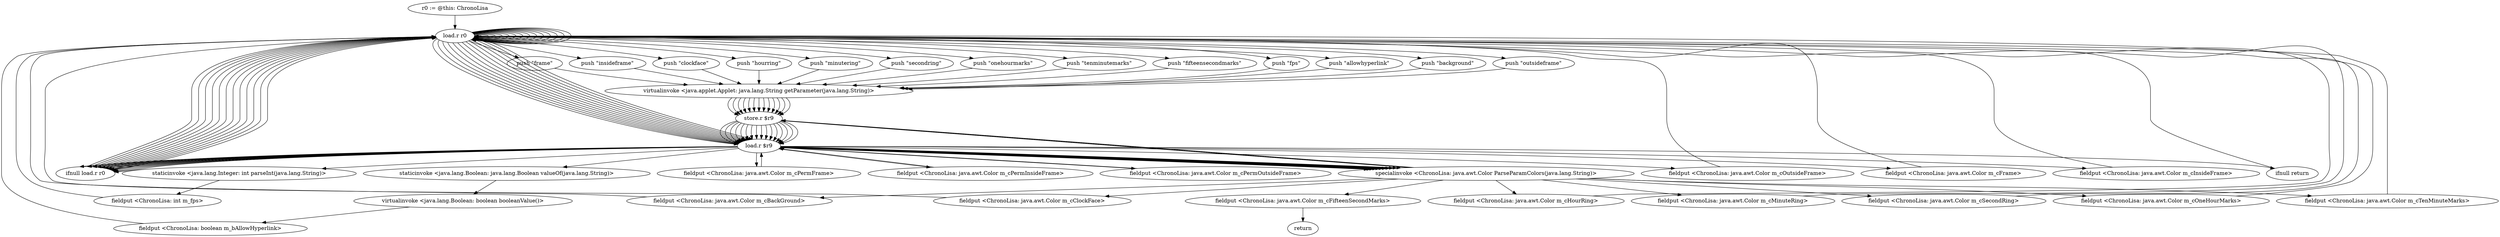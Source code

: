 digraph "" {
    "r0 := @this: ChronoLisa"
    "load.r r0"
    "r0 := @this: ChronoLisa"->"load.r r0";
    "push \"fps\""
    "load.r r0"->"push \"fps\"";
    "virtualinvoke <java.applet.Applet: java.lang.String getParameter(java.lang.String)>"
    "push \"fps\""->"virtualinvoke <java.applet.Applet: java.lang.String getParameter(java.lang.String)>";
    "store.r $r9"
    "virtualinvoke <java.applet.Applet: java.lang.String getParameter(java.lang.String)>"->"store.r $r9";
    "load.r $r9"
    "store.r $r9"->"load.r $r9";
    "ifnull load.r r0"
    "load.r $r9"->"ifnull load.r r0";
    "ifnull load.r r0"->"load.r r0";
    "load.r r0"->"load.r $r9";
    "staticinvoke <java.lang.Integer: int parseInt(java.lang.String)>"
    "load.r $r9"->"staticinvoke <java.lang.Integer: int parseInt(java.lang.String)>";
    "fieldput <ChronoLisa: int m_fps>"
    "staticinvoke <java.lang.Integer: int parseInt(java.lang.String)>"->"fieldput <ChronoLisa: int m_fps>";
    "fieldput <ChronoLisa: int m_fps>"->"load.r r0";
    "push \"allowhyperlink\""
    "load.r r0"->"push \"allowhyperlink\"";
    "push \"allowhyperlink\""->"virtualinvoke <java.applet.Applet: java.lang.String getParameter(java.lang.String)>";
    "virtualinvoke <java.applet.Applet: java.lang.String getParameter(java.lang.String)>"->"store.r $r9";
    "store.r $r9"->"load.r $r9";
    "load.r $r9"->"ifnull load.r r0";
    "ifnull load.r r0"->"load.r r0";
    "load.r r0"->"load.r $r9";
    "staticinvoke <java.lang.Boolean: java.lang.Boolean valueOf(java.lang.String)>"
    "load.r $r9"->"staticinvoke <java.lang.Boolean: java.lang.Boolean valueOf(java.lang.String)>";
    "virtualinvoke <java.lang.Boolean: boolean booleanValue()>"
    "staticinvoke <java.lang.Boolean: java.lang.Boolean valueOf(java.lang.String)>"->"virtualinvoke <java.lang.Boolean: boolean booleanValue()>";
    "fieldput <ChronoLisa: boolean m_bAllowHyperlink>"
    "virtualinvoke <java.lang.Boolean: boolean booleanValue()>"->"fieldput <ChronoLisa: boolean m_bAllowHyperlink>";
    "fieldput <ChronoLisa: boolean m_bAllowHyperlink>"->"load.r r0";
    "push \"background\""
    "load.r r0"->"push \"background\"";
    "push \"background\""->"virtualinvoke <java.applet.Applet: java.lang.String getParameter(java.lang.String)>";
    "virtualinvoke <java.applet.Applet: java.lang.String getParameter(java.lang.String)>"->"store.r $r9";
    "store.r $r9"->"load.r $r9";
    "load.r $r9"->"ifnull load.r r0";
    "ifnull load.r r0"->"load.r r0";
    "load.r r0"->"load.r r0";
    "load.r r0"->"load.r $r9";
    "specialinvoke <ChronoLisa: java.awt.Color ParseParamColors(java.lang.String)>"
    "load.r $r9"->"specialinvoke <ChronoLisa: java.awt.Color ParseParamColors(java.lang.String)>";
    "fieldput <ChronoLisa: java.awt.Color m_cBackGround>"
    "specialinvoke <ChronoLisa: java.awt.Color ParseParamColors(java.lang.String)>"->"fieldput <ChronoLisa: java.awt.Color m_cBackGround>";
    "fieldput <ChronoLisa: java.awt.Color m_cBackGround>"->"load.r r0";
    "push \"outsideframe\""
    "load.r r0"->"push \"outsideframe\"";
    "push \"outsideframe\""->"virtualinvoke <java.applet.Applet: java.lang.String getParameter(java.lang.String)>";
    "virtualinvoke <java.applet.Applet: java.lang.String getParameter(java.lang.String)>"->"store.r $r9";
    "store.r $r9"->"load.r $r9";
    "load.r $r9"->"ifnull load.r r0";
    "ifnull load.r r0"->"load.r r0";
    "load.r r0"->"load.r r0";
    "load.r r0"->"load.r r0";
    "load.r r0"->"load.r $r9";
    "load.r $r9"->"specialinvoke <ChronoLisa: java.awt.Color ParseParamColors(java.lang.String)>";
    "specialinvoke <ChronoLisa: java.awt.Color ParseParamColors(java.lang.String)>"->"store.r $r9";
    "store.r $r9"->"load.r $r9";
    "fieldput <ChronoLisa: java.awt.Color m_cPermOutsideFrame>"
    "load.r $r9"->"fieldput <ChronoLisa: java.awt.Color m_cPermOutsideFrame>";
    "fieldput <ChronoLisa: java.awt.Color m_cPermOutsideFrame>"->"load.r $r9";
    "fieldput <ChronoLisa: java.awt.Color m_cOutsideFrame>"
    "load.r $r9"->"fieldput <ChronoLisa: java.awt.Color m_cOutsideFrame>";
    "fieldput <ChronoLisa: java.awt.Color m_cOutsideFrame>"->"load.r r0";
    "push \"frame\""
    "load.r r0"->"push \"frame\"";
    "push \"frame\""->"virtualinvoke <java.applet.Applet: java.lang.String getParameter(java.lang.String)>";
    "virtualinvoke <java.applet.Applet: java.lang.String getParameter(java.lang.String)>"->"store.r $r9";
    "store.r $r9"->"load.r $r9";
    "load.r $r9"->"ifnull load.r r0";
    "ifnull load.r r0"->"load.r r0";
    "load.r r0"->"load.r r0";
    "load.r r0"->"load.r r0";
    "load.r r0"->"load.r $r9";
    "load.r $r9"->"specialinvoke <ChronoLisa: java.awt.Color ParseParamColors(java.lang.String)>";
    "specialinvoke <ChronoLisa: java.awt.Color ParseParamColors(java.lang.String)>"->"store.r $r9";
    "store.r $r9"->"load.r $r9";
    "fieldput <ChronoLisa: java.awt.Color m_cPermFrame>"
    "load.r $r9"->"fieldput <ChronoLisa: java.awt.Color m_cPermFrame>";
    "fieldput <ChronoLisa: java.awt.Color m_cPermFrame>"->"load.r $r9";
    "fieldput <ChronoLisa: java.awt.Color m_cFrame>"
    "load.r $r9"->"fieldput <ChronoLisa: java.awt.Color m_cFrame>";
    "fieldput <ChronoLisa: java.awt.Color m_cFrame>"->"load.r r0";
    "push \"insideframe\""
    "load.r r0"->"push \"insideframe\"";
    "push \"insideframe\""->"virtualinvoke <java.applet.Applet: java.lang.String getParameter(java.lang.String)>";
    "virtualinvoke <java.applet.Applet: java.lang.String getParameter(java.lang.String)>"->"store.r $r9";
    "store.r $r9"->"load.r $r9";
    "load.r $r9"->"ifnull load.r r0";
    "ifnull load.r r0"->"load.r r0";
    "load.r r0"->"load.r r0";
    "load.r r0"->"load.r r0";
    "load.r r0"->"load.r $r9";
    "load.r $r9"->"specialinvoke <ChronoLisa: java.awt.Color ParseParamColors(java.lang.String)>";
    "specialinvoke <ChronoLisa: java.awt.Color ParseParamColors(java.lang.String)>"->"store.r $r9";
    "store.r $r9"->"load.r $r9";
    "fieldput <ChronoLisa: java.awt.Color m_cPermInsideFrame>"
    "load.r $r9"->"fieldput <ChronoLisa: java.awt.Color m_cPermInsideFrame>";
    "fieldput <ChronoLisa: java.awt.Color m_cPermInsideFrame>"->"load.r $r9";
    "fieldput <ChronoLisa: java.awt.Color m_cInsideFrame>"
    "load.r $r9"->"fieldput <ChronoLisa: java.awt.Color m_cInsideFrame>";
    "fieldput <ChronoLisa: java.awt.Color m_cInsideFrame>"->"load.r r0";
    "push \"clockface\""
    "load.r r0"->"push \"clockface\"";
    "push \"clockface\""->"virtualinvoke <java.applet.Applet: java.lang.String getParameter(java.lang.String)>";
    "virtualinvoke <java.applet.Applet: java.lang.String getParameter(java.lang.String)>"->"store.r $r9";
    "store.r $r9"->"load.r $r9";
    "load.r $r9"->"ifnull load.r r0";
    "ifnull load.r r0"->"load.r r0";
    "load.r r0"->"load.r r0";
    "load.r r0"->"load.r $r9";
    "load.r $r9"->"specialinvoke <ChronoLisa: java.awt.Color ParseParamColors(java.lang.String)>";
    "fieldput <ChronoLisa: java.awt.Color m_cClockFace>"
    "specialinvoke <ChronoLisa: java.awt.Color ParseParamColors(java.lang.String)>"->"fieldput <ChronoLisa: java.awt.Color m_cClockFace>";
    "fieldput <ChronoLisa: java.awt.Color m_cClockFace>"->"load.r r0";
    "push \"hourring\""
    "load.r r0"->"push \"hourring\"";
    "push \"hourring\""->"virtualinvoke <java.applet.Applet: java.lang.String getParameter(java.lang.String)>";
    "virtualinvoke <java.applet.Applet: java.lang.String getParameter(java.lang.String)>"->"store.r $r9";
    "store.r $r9"->"load.r $r9";
    "load.r $r9"->"ifnull load.r r0";
    "ifnull load.r r0"->"load.r r0";
    "load.r r0"->"load.r r0";
    "load.r r0"->"load.r $r9";
    "load.r $r9"->"specialinvoke <ChronoLisa: java.awt.Color ParseParamColors(java.lang.String)>";
    "fieldput <ChronoLisa: java.awt.Color m_cHourRing>"
    "specialinvoke <ChronoLisa: java.awt.Color ParseParamColors(java.lang.String)>"->"fieldput <ChronoLisa: java.awt.Color m_cHourRing>";
    "fieldput <ChronoLisa: java.awt.Color m_cHourRing>"->"load.r r0";
    "push \"minutering\""
    "load.r r0"->"push \"minutering\"";
    "push \"minutering\""->"virtualinvoke <java.applet.Applet: java.lang.String getParameter(java.lang.String)>";
    "virtualinvoke <java.applet.Applet: java.lang.String getParameter(java.lang.String)>"->"store.r $r9";
    "store.r $r9"->"load.r $r9";
    "load.r $r9"->"ifnull load.r r0";
    "ifnull load.r r0"->"load.r r0";
    "load.r r0"->"load.r r0";
    "load.r r0"->"load.r $r9";
    "load.r $r9"->"specialinvoke <ChronoLisa: java.awt.Color ParseParamColors(java.lang.String)>";
    "fieldput <ChronoLisa: java.awt.Color m_cMinuteRing>"
    "specialinvoke <ChronoLisa: java.awt.Color ParseParamColors(java.lang.String)>"->"fieldput <ChronoLisa: java.awt.Color m_cMinuteRing>";
    "fieldput <ChronoLisa: java.awt.Color m_cMinuteRing>"->"load.r r0";
    "push \"secondring\""
    "load.r r0"->"push \"secondring\"";
    "push \"secondring\""->"virtualinvoke <java.applet.Applet: java.lang.String getParameter(java.lang.String)>";
    "virtualinvoke <java.applet.Applet: java.lang.String getParameter(java.lang.String)>"->"store.r $r9";
    "store.r $r9"->"load.r $r9";
    "load.r $r9"->"ifnull load.r r0";
    "ifnull load.r r0"->"load.r r0";
    "load.r r0"->"load.r r0";
    "load.r r0"->"load.r $r9";
    "load.r $r9"->"specialinvoke <ChronoLisa: java.awt.Color ParseParamColors(java.lang.String)>";
    "fieldput <ChronoLisa: java.awt.Color m_cSecondRing>"
    "specialinvoke <ChronoLisa: java.awt.Color ParseParamColors(java.lang.String)>"->"fieldput <ChronoLisa: java.awt.Color m_cSecondRing>";
    "fieldput <ChronoLisa: java.awt.Color m_cSecondRing>"->"load.r r0";
    "push \"onehourmarks\""
    "load.r r0"->"push \"onehourmarks\"";
    "push \"onehourmarks\""->"virtualinvoke <java.applet.Applet: java.lang.String getParameter(java.lang.String)>";
    "virtualinvoke <java.applet.Applet: java.lang.String getParameter(java.lang.String)>"->"store.r $r9";
    "store.r $r9"->"load.r $r9";
    "load.r $r9"->"ifnull load.r r0";
    "ifnull load.r r0"->"load.r r0";
    "load.r r0"->"load.r r0";
    "load.r r0"->"load.r $r9";
    "load.r $r9"->"specialinvoke <ChronoLisa: java.awt.Color ParseParamColors(java.lang.String)>";
    "fieldput <ChronoLisa: java.awt.Color m_cOneHourMarks>"
    "specialinvoke <ChronoLisa: java.awt.Color ParseParamColors(java.lang.String)>"->"fieldput <ChronoLisa: java.awt.Color m_cOneHourMarks>";
    "fieldput <ChronoLisa: java.awt.Color m_cOneHourMarks>"->"load.r r0";
    "push \"tenminutemarks\""
    "load.r r0"->"push \"tenminutemarks\"";
    "push \"tenminutemarks\""->"virtualinvoke <java.applet.Applet: java.lang.String getParameter(java.lang.String)>";
    "virtualinvoke <java.applet.Applet: java.lang.String getParameter(java.lang.String)>"->"store.r $r9";
    "store.r $r9"->"load.r $r9";
    "load.r $r9"->"ifnull load.r r0";
    "ifnull load.r r0"->"load.r r0";
    "load.r r0"->"load.r r0";
    "load.r r0"->"load.r $r9";
    "load.r $r9"->"specialinvoke <ChronoLisa: java.awt.Color ParseParamColors(java.lang.String)>";
    "fieldput <ChronoLisa: java.awt.Color m_cTenMinuteMarks>"
    "specialinvoke <ChronoLisa: java.awt.Color ParseParamColors(java.lang.String)>"->"fieldput <ChronoLisa: java.awt.Color m_cTenMinuteMarks>";
    "fieldput <ChronoLisa: java.awt.Color m_cTenMinuteMarks>"->"load.r r0";
    "push \"fifteensecondmarks\""
    "load.r r0"->"push \"fifteensecondmarks\"";
    "push \"fifteensecondmarks\""->"virtualinvoke <java.applet.Applet: java.lang.String getParameter(java.lang.String)>";
    "virtualinvoke <java.applet.Applet: java.lang.String getParameter(java.lang.String)>"->"store.r $r9";
    "store.r $r9"->"load.r $r9";
    "ifnull return"
    "load.r $r9"->"ifnull return";
    "ifnull return"->"load.r r0";
    "load.r r0"->"load.r r0";
    "load.r r0"->"load.r $r9";
    "load.r $r9"->"specialinvoke <ChronoLisa: java.awt.Color ParseParamColors(java.lang.String)>";
    "fieldput <ChronoLisa: java.awt.Color m_cFifteenSecondMarks>"
    "specialinvoke <ChronoLisa: java.awt.Color ParseParamColors(java.lang.String)>"->"fieldput <ChronoLisa: java.awt.Color m_cFifteenSecondMarks>";
    "return"
    "fieldput <ChronoLisa: java.awt.Color m_cFifteenSecondMarks>"->"return";
}
